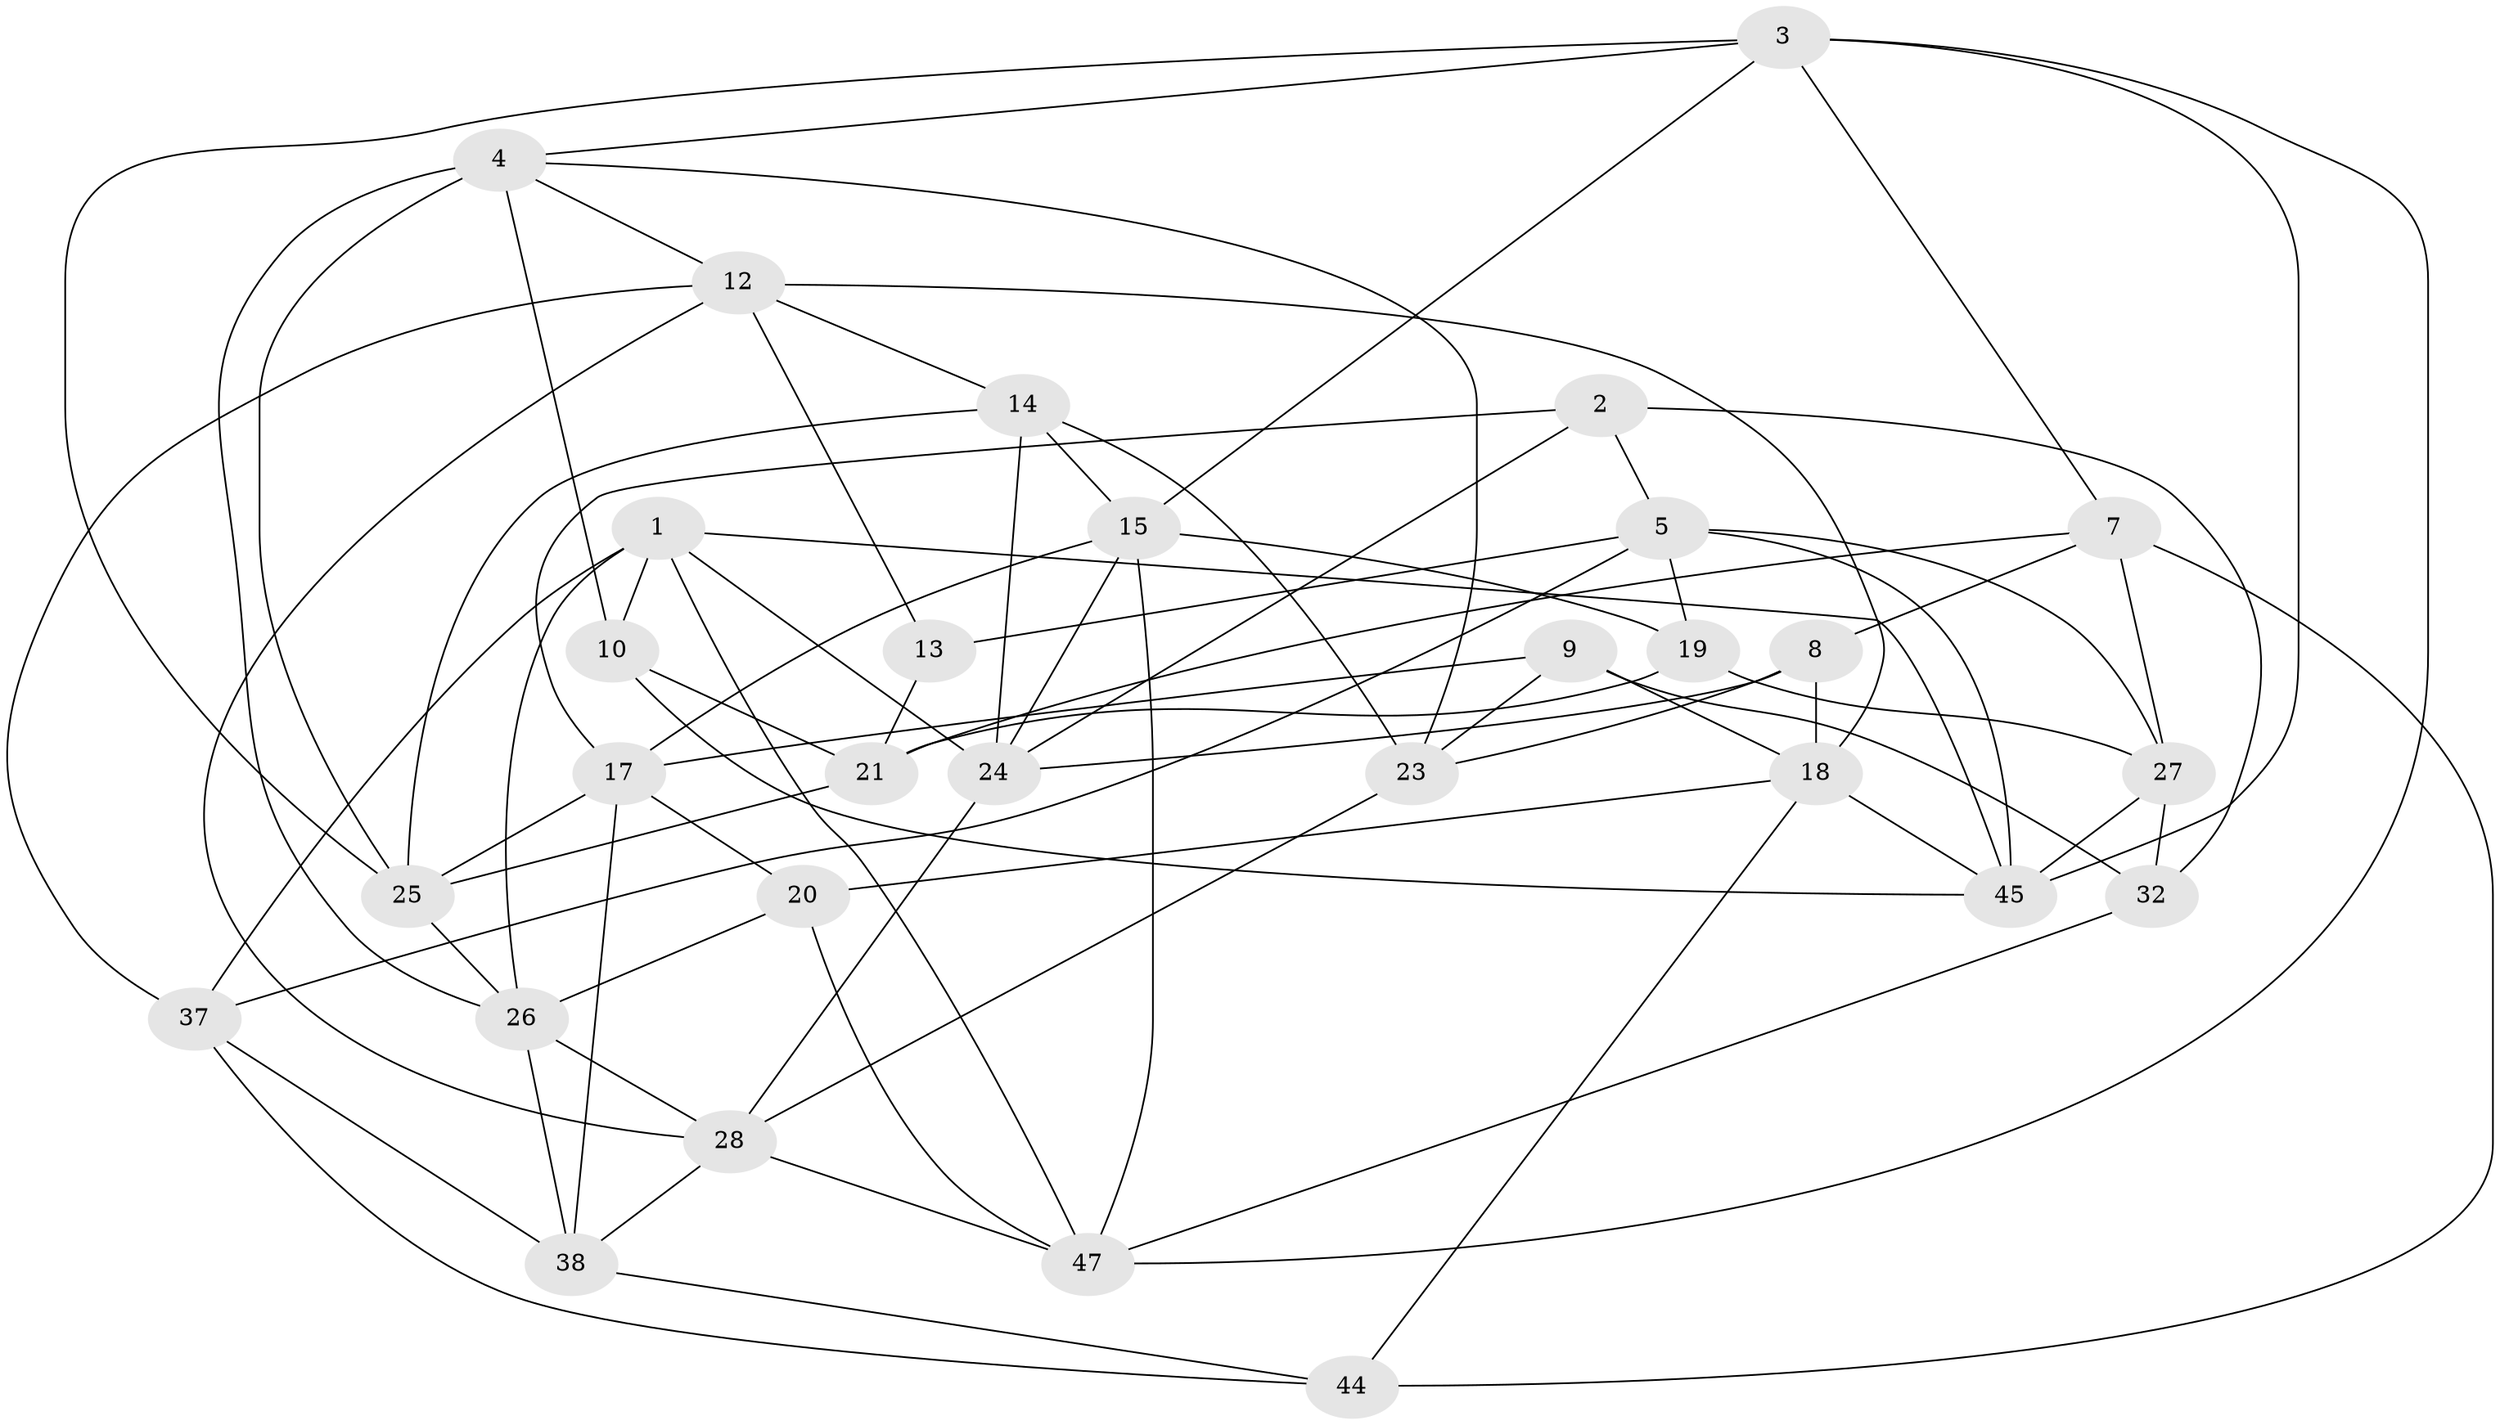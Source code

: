 // Generated by graph-tools (version 1.1) at 2025/24/03/03/25 07:24:24]
// undirected, 30 vertices, 77 edges
graph export_dot {
graph [start="1"]
  node [color=gray90,style=filled];
  1 [super="+30"];
  2;
  3 [super="+11"];
  4 [super="+6"];
  5 [super="+22"];
  7 [super="+35"];
  8;
  9;
  10;
  12 [super="+43"];
  13;
  14 [super="+16"];
  15 [super="+46"];
  17 [super="+50"];
  18 [super="+49"];
  19;
  20;
  21 [super="+29"];
  23 [super="+41"];
  24 [super="+40"];
  25 [super="+36"];
  26 [super="+31"];
  27 [super="+33"];
  28 [super="+34"];
  32;
  37 [super="+39"];
  38 [super="+42"];
  44;
  45 [super="+48"];
  47 [super="+51"];
  1 -- 24;
  1 -- 10;
  1 -- 26;
  1 -- 45;
  1 -- 47;
  1 -- 37;
  2 -- 24;
  2 -- 32;
  2 -- 17;
  2 -- 5;
  3 -- 47;
  3 -- 45;
  3 -- 25;
  3 -- 15;
  3 -- 7;
  3 -- 4;
  4 -- 10;
  4 -- 26;
  4 -- 25;
  4 -- 12;
  4 -- 23;
  5 -- 13;
  5 -- 27;
  5 -- 45;
  5 -- 19;
  5 -- 37;
  7 -- 8;
  7 -- 27 [weight=2];
  7 -- 44;
  7 -- 21;
  8 -- 23;
  8 -- 24;
  8 -- 18;
  9 -- 32;
  9 -- 17;
  9 -- 23;
  9 -- 18;
  10 -- 45;
  10 -- 21;
  12 -- 13;
  12 -- 37;
  12 -- 18;
  12 -- 14;
  12 -- 28;
  13 -- 21 [weight=2];
  14 -- 23 [weight=2];
  14 -- 15;
  14 -- 24;
  14 -- 25;
  15 -- 47;
  15 -- 24;
  15 -- 17;
  15 -- 19;
  17 -- 20;
  17 -- 25;
  17 -- 38;
  18 -- 20;
  18 -- 44;
  18 -- 45;
  19 -- 27;
  19 -- 21;
  20 -- 47;
  20 -- 26;
  21 -- 25;
  23 -- 28;
  24 -- 28;
  25 -- 26;
  26 -- 28;
  26 -- 38;
  27 -- 32;
  27 -- 45;
  28 -- 47;
  28 -- 38;
  32 -- 47;
  37 -- 44;
  37 -- 38 [weight=2];
  38 -- 44;
}
